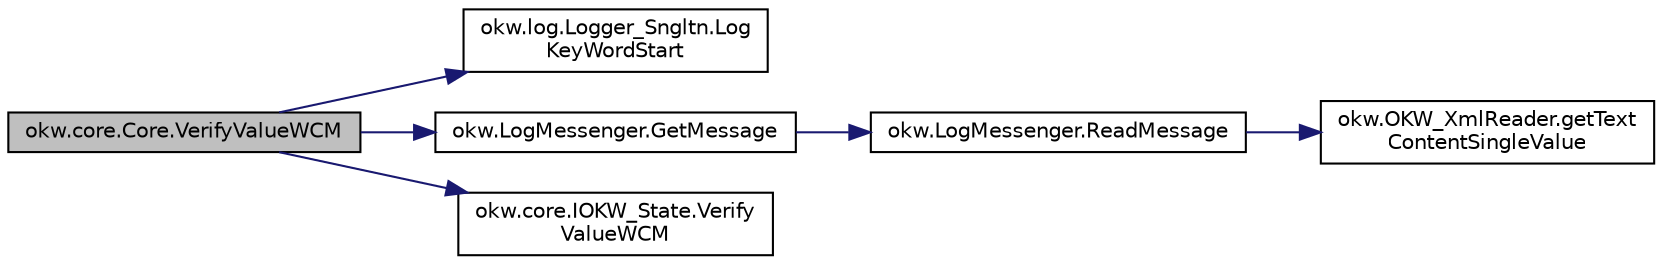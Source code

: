 digraph "okw.core.Core.VerifyValueWCM"
{
 // INTERACTIVE_SVG=YES
 // LATEX_PDF_SIZE
  edge [fontname="Helvetica",fontsize="10",labelfontname="Helvetica",labelfontsize="10"];
  node [fontname="Helvetica",fontsize="10",shape=record];
  rankdir="LR";
  Node5039 [label="okw.core.Core.VerifyValueWCM",height=0.2,width=0.4,color="black", fillcolor="grey75", style="filled", fontcolor="black",tooltip="Prüft den Standardwert eines Objektes (in den meisten Fällen ist dies der angezeigte Text)."];
  Node5039 -> Node5040 [color="midnightblue",fontsize="10",style="solid",fontname="Helvetica"];
  Node5040 [label="okw.log.Logger_Sngltn.Log\lKeyWordStart",height=0.2,width=0.4,color="black", fillcolor="white", style="filled",URL="$classokw_1_1log_1_1_logger___sngltn.html#a70ec25e200e00ecefc544e8fd371d2ef",tooltip="Ausgabe eines Schlüsselwortes."];
  Node5039 -> Node5041 [color="midnightblue",fontsize="10",style="solid",fontname="Helvetica"];
  Node5041 [label="okw.LogMessenger.GetMessage",height=0.2,width=0.4,color="black", fillcolor="white", style="filled",URL="$classokw_1_1_log_messenger.html#af225d1f037d47b3b085175c09d78bdd2",tooltip="Holt die Log-Meldung für MethodeNmae/Textkey ohne weitere Parameter."];
  Node5041 -> Node5042 [color="midnightblue",fontsize="10",style="solid",fontname="Helvetica"];
  Node5042 [label="okw.LogMessenger.ReadMessage",height=0.2,width=0.4,color="black", fillcolor="white", style="filled",URL="$classokw_1_1_log_messenger.html#a530cd6ab82ec82a04206a2e976ec06e3",tooltip="Interne Kernfunktion holt die Log-Meldung mit Platzhaltern aus der XML-Datei."];
  Node5042 -> Node5043 [color="midnightblue",fontsize="10",style="solid",fontname="Helvetica"];
  Node5043 [label="okw.OKW_XmlReader.getText\lContentSingleValue",height=0.2,width=0.4,color="black", fillcolor="white", style="filled",URL="$classokw_1_1_o_k_w___xml_reader.html#ab920b5335a2e1429c14cc5f8e79f39eb",tooltip="Lies den TextContent eines Tag."];
  Node5039 -> Node5044 [color="midnightblue",fontsize="10",style="solid",fontname="Helvetica"];
  Node5044 [label="okw.core.IOKW_State.Verify\lValueWCM",height=0.2,width=0.4,color="black", fillcolor="white", style="filled",URL="$interfaceokw_1_1core_1_1_i_o_k_w___state.html#afb81a5b87f50e267a98ed3902297b420",tooltip="Prüft den Standardwert eines Objektes (in den meisten Fällen ist dies der angezeigte Text)."];
}
